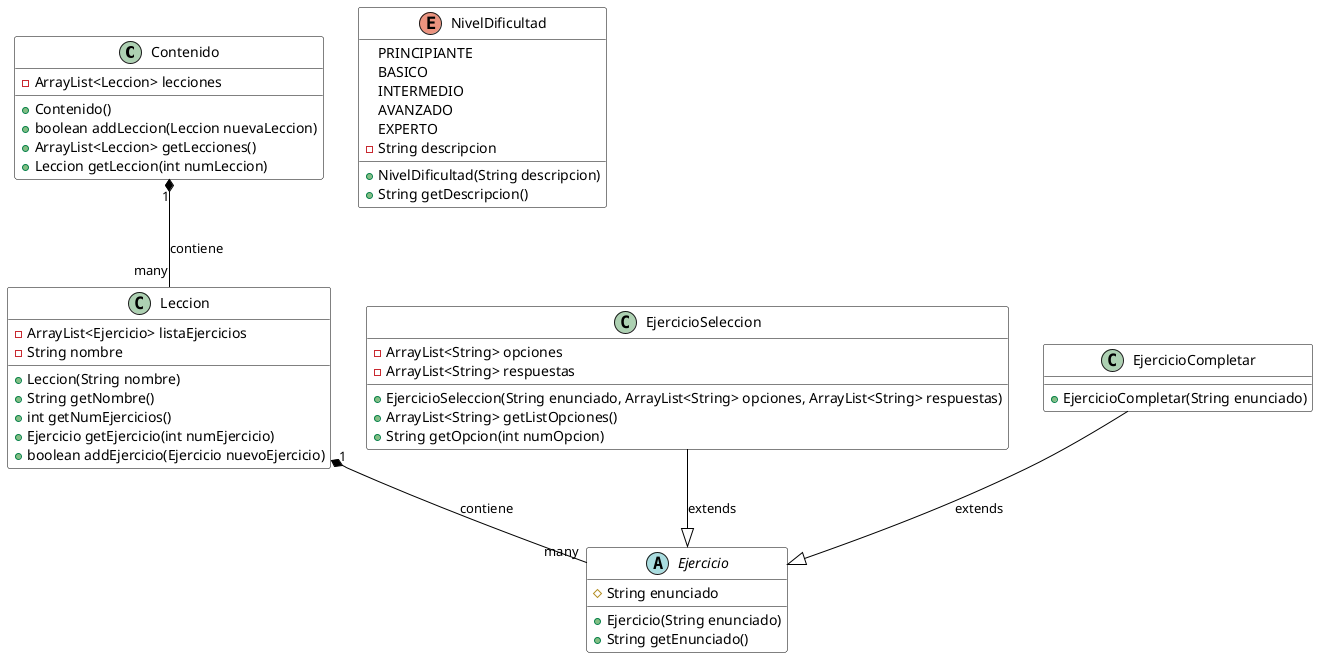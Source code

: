 @startuml DiagramaDeClasesPrimeraNoche

' Estilos
skinparam class {
    BackgroundColor White
    BorderColor Black
    ArrowColor Black
}

' Clases principales
class Contenido {
    - ArrayList<Leccion> lecciones
    + Contenido()
    + boolean addLeccion(Leccion nuevaLeccion)
    + ArrayList<Leccion> getLecciones()
    + Leccion getLeccion(int numLeccion)
}

class Leccion {
    - ArrayList<Ejercicio> listaEjercicios
    - String nombre
    + Leccion(String nombre)
    + String getNombre()
    + int getNumEjercicios()
    + Ejercicio getEjercicio(int numEjercicio)
    + boolean addEjercicio(Ejercicio nuevoEjercicio)
}

abstract class Ejercicio {
    # String enunciado
    + Ejercicio(String enunciado)
    + String getEnunciado()
}

class EjercicioSeleccion {
    - ArrayList<String> opciones
    - ArrayList<String> respuestas
    + EjercicioSeleccion(String enunciado, ArrayList<String> opciones, ArrayList<String> respuestas)
    + ArrayList<String> getListOpciones()
    + String getOpcion(int numOpcion)
}

class EjercicioCompletar {
    + EjercicioCompletar(String enunciado)
}

enum NivelDificultad {
    PRINCIPIANTE
    BASICO
    INTERMEDIO
    AVANZADO
    EXPERTO
    - String descripcion
    + NivelDificultad(String descripcion)
    + String getDescripcion()
}

' Relaciones
Contenido "1" *-- "many" Leccion : contiene
Leccion "1" *-- "many" Ejercicio : contiene
EjercicioSeleccion --|> Ejercicio : extends
EjercicioCompletar --|> Ejercicio : extends

@enduml 